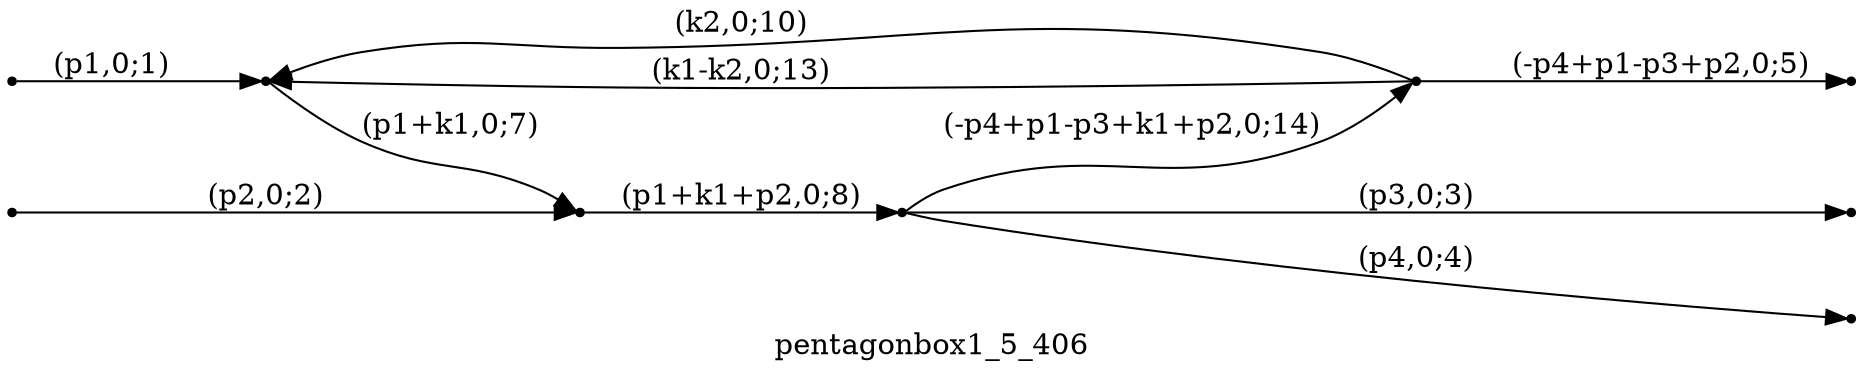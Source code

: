 digraph pentagonbox1_5_406 {
  label="pentagonbox1_5_406";
  rankdir="LR";
  subgraph edges {
    -1 -> 3 [label="(p1,0;1)"];
    -2 -> 1 [label="(p2,0;2)"];
    4 -> -3 [label="(p3,0;3)"];
    4 -> -4 [label="(p4,0;4)"];
    2 -> -5 [label="(-p4+p1-p3+p2,0;5)"];
    3 -> 1 [label="(p1+k1,0;7)"];
    1 -> 4 [label="(p1+k1+p2,0;8)"];
    2 -> 3 [label="(k2,0;10)"];
    2 -> 3 [label="(k1-k2,0;13)"];
    4 -> 2 [label="(-p4+p1-p3+k1+p2,0;14)"];
  }
  subgraph incoming { rank="source"; -1; -2; }
  subgraph outgoing { rank="sink"; -3; -4; -5; }
-5 [shape=point];
-4 [shape=point];
-3 [shape=point];
-2 [shape=point];
-1 [shape=point];
1 [shape=point];
2 [shape=point];
3 [shape=point];
4 [shape=point];
}

